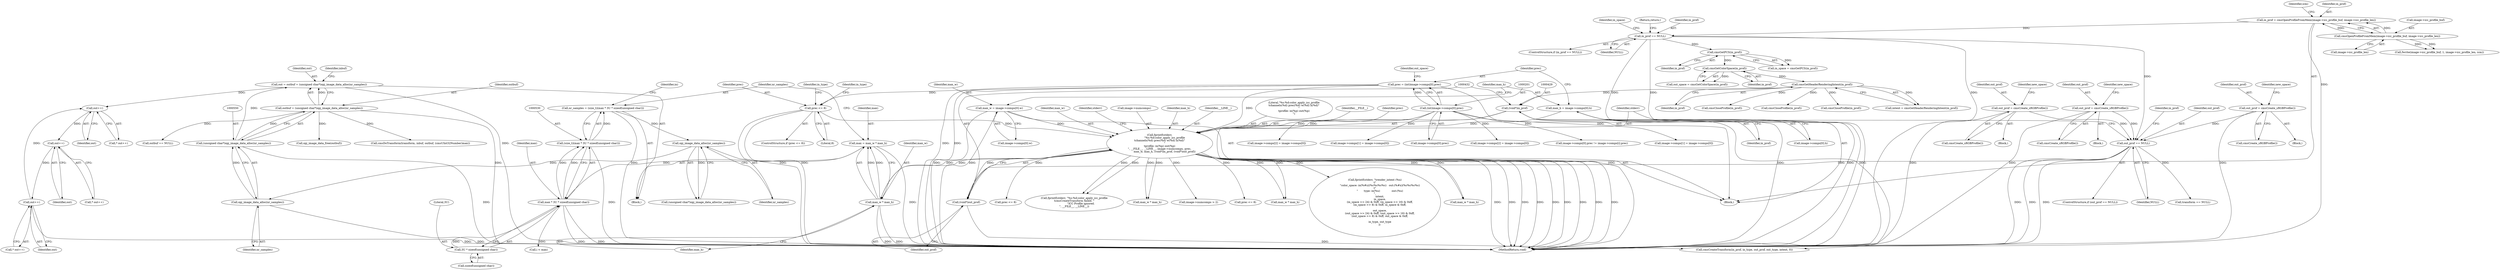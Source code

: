digraph "0_openjpeg_2e5ab1d9987831c981ff05862e8ccf1381ed58ea@pointer" {
"1000678" [label="(Call,out++)"];
"1000696" [label="(Call,out++)"];
"1000687" [label="(Call,out++)"];
"1000678" [label="(Call,out++)"];
"1000545" [label="(Call,out = outbuf = (unsigned char*)opj_image_data_alloc(nr_samples))"];
"1000547" [label="(Call,outbuf = (unsigned char*)opj_image_data_alloc(nr_samples))"];
"1000549" [label="(Call,(unsigned char*)opj_image_data_alloc(nr_samples))"];
"1000551" [label="(Call,opj_image_data_alloc(nr_samples))"];
"1000543" [label="(Call,opj_image_data_alloc(nr_samples))"];
"1000527" [label="(Call,nr_samples = (size_t)(max * 3U * sizeof(unsigned char)))"];
"1000529" [label="(Call,(size_t)(max * 3U * sizeof(unsigned char)))"];
"1000531" [label="(Call,max * 3U * sizeof(unsigned char))"];
"1000522" [label="(Call,max = max_w * max_h)"];
"1000524" [label="(Call,max_w * max_h)"];
"1000417" [label="(Call,fprintf(stderr,\n            \"%s:%d:color_apply_icc_profile\n\tchannels(%d) prec(%d) w(%d) h(%d)\"\n            \"\n\tprofile: in(%p) out(%p)\n\", __FILE__, __LINE__, image->numcomps, prec,\n            max_w, max_h, (void*)in_prof, (void*)out_prof))"];
"1000198" [label="(Call,prec = (int)image->comps[0].prec)"];
"1000200" [label="(Call,(int)image->comps[0].prec)"];
"1000320" [label="(Call,prec <= 8)"];
"1000180" [label="(Call,max_w = image->comps[0].w)"];
"1000189" [label="(Call,max_h = image->comps[0].h)"];
"1000428" [label="(Call,(void*)in_prof)"];
"1000178" [label="(Call,cmsGetHeaderRenderingIntent(in_prof))"];
"1000174" [label="(Call,cmsGetColorSpace(in_prof))"];
"1000170" [label="(Call,cmsGetPCS(in_prof))"];
"1000163" [label="(Call,in_prof == NULL)"];
"1000136" [label="(Call,in_prof = cmsOpenProfileFromMem(image->icc_profile_buf, image->icc_profile_len))"];
"1000138" [label="(Call,cmsOpenProfileFromMem(image->icc_profile_buf, image->icc_profile_len))"];
"1000431" [label="(Call,(void*)out_prof)"];
"1000410" [label="(Call,out_prof == NULL)"];
"1000338" [label="(Call,out_prof = cmsCreate_sRGBProfile())"];
"1000374" [label="(Call,out_prof = cmsCreate_sRGBProfile())"];
"1000356" [label="(Call,out_prof = cmsCreate_sRGBProfile())"];
"1000533" [label="(Call,3U * sizeof(unsigned char))"];
"1001321" [label="(Call,image->comps[2] = image->comps[0])"];
"1000175" [label="(Identifier,in_prof)"];
"1000180" [label="(Call,max_w = image->comps[0].w)"];
"1000507" [label="(Call,image->numcomps > 2)"];
"1000169" [label="(Identifier,in_space)"];
"1000419" [label="(Literal,\"%s:%d:color_apply_icc_profile\n\tchannels(%d) prec(%d) w(%d) h(%d)\"\n            \"\n\tprofile: in(%p) out(%p)\n\")"];
"1000191" [label="(Call,image->comps[0].h)"];
"1000704" [label="(Call,opj_image_data_free(outbuf))"];
"1000552" [label="(Identifier,nr_samples)"];
"1000190" [label="(Identifier,max_h)"];
"1000431" [label="(Call,(void*)out_prof)"];
"1000696" [label="(Call,out++)"];
"1000276" [label="(Call,image->comps[0].prec != image->comps[i].prec)"];
"1000213" [label="(Block,)"];
"1000374" [label="(Call,out_prof = cmsCreate_sRGBProfile())"];
"1000427" [label="(Identifier,max_h)"];
"1000532" [label="(Identifier,max)"];
"1000527" [label="(Call,nr_samples = (size_t)(max * 3U * sizeof(unsigned char)))"];
"1000514" [label="(Call,prec <= 8)"];
"1000414" [label="(Call,cmsCloseProfile(in_prof))"];
"1000415" [label="(Identifier,in_prof)"];
"1000697" [label="(Identifier,out)"];
"1000538" [label="(Identifier,in)"];
"1000376" [label="(Call,cmsCreate_sRGBProfile())"];
"1000421" [label="(Identifier,__LINE__)"];
"1000678" [label="(Call,out++)"];
"1000714" [label="(Call,max_w * max_h)"];
"1000531" [label="(Call,max * 3U * sizeof(unsigned char))"];
"1000357" [label="(Identifier,out_prof)"];
"1000418" [label="(Identifier,stderr)"];
"1000688" [label="(Identifier,out)"];
"1000325" [label="(Identifier,in_type)"];
"1000556" [label="(Identifier,inbuf)"];
"1000151" [label="(Call,fwrite(image->icc_profile_buf, 1, image->icc_profile_len, icm))"];
"1000410" [label="(Call,out_prof == NULL)"];
"1000543" [label="(Call,opj_image_data_alloc(nr_samples))"];
"1000545" [label="(Call,out = outbuf = (unsigned char*)opj_image_data_alloc(nr_samples))"];
"1000162" [label="(ControlStructure,if (in_prof == NULL))"];
"1000695" [label="(Call,* out++)"];
"1000333" [label="(Identifier,in_type)"];
"1000412" [label="(Identifier,NULL)"];
"1000548" [label="(Identifier,outbuf)"];
"1000181" [label="(Identifier,max_w)"];
"1000534" [label="(Literal,3U)"];
"1000360" [label="(Identifier,new_space)"];
"1000522" [label="(Call,max = max_w * max_h)"];
"1001487" [label="(MethodReturn,void)"];
"1000420" [label="(Identifier,__FILE__)"];
"1000136" [label="(Call,in_prof = cmsOpenProfileFromMem(image->icc_profile_buf, image->icc_profile_len))"];
"1000524" [label="(Call,max_w * max_h)"];
"1000430" [label="(Identifier,in_prof)"];
"1000358" [label="(Call,cmsCreate_sRGBProfile())"];
"1000340" [label="(Call,cmsCreate_sRGBProfile())"];
"1000165" [label="(Identifier,NULL)"];
"1000533" [label="(Call,3U * sizeof(unsigned char))"];
"1000198" [label="(Call,prec = (int)image->comps[0].prec)"];
"1000167" [label="(Return,return;)"];
"1000434" [label="(Call,fprintf(stderr, \"\trender_intent (%u)\n\t\"\n            \"color_space: in(%#x)(%c%c%c%c)   out:(%#x)(%c%c%c%c)\n\t\"\n            \"       type: in(%u)              out:(%u)\n\",\n            intent,\n            in_space,\n            (in_space >> 24) & 0xff, (in_space >> 16) & 0xff,\n            (in_space >> 8) & 0xff, in_space & 0xff,\n\n            out_space,\n            (out_space >> 24) & 0xff, (out_space >> 16) & 0xff,\n            (out_space >> 8) & 0xff, out_space & 0xff,\n\n            in_type, out_type\n           ))"];
"1001024" [label="(Call,image->comps[1] = image->comps[0])"];
"1000546" [label="(Identifier,out)"];
"1000168" [label="(Call,in_space = cmsGetPCS(in_prof))"];
"1000679" [label="(Identifier,out)"];
"1001035" [label="(Call,image->comps[2] = image->comps[0])"];
"1000164" [label="(Identifier,in_prof)"];
"1000172" [label="(Call,out_space = cmsGetColorSpace(in_prof))"];
"1000547" [label="(Call,outbuf = (unsigned char*)opj_image_data_alloc(nr_samples))"];
"1001196" [label="(Call,max_w * max_h)"];
"1000142" [label="(Call,image->icc_profile_len)"];
"1000425" [label="(Identifier,prec)"];
"1000406" [label="(Call,cmsCloseProfile(in_prof))"];
"1000910" [label="(Call,max_w * max_h)"];
"1000541" [label="(Call,(unsigned char*)opj_image_data_alloc(nr_samples))"];
"1000687" [label="(Call,out++)"];
"1000375" [label="(Identifier,out_prof)"];
"1000342" [label="(Identifier,new_space)"];
"1000480" [label="(Call,cmsCreateTransform(in_prof, in_type, out_prof, out_type, intent, 0))"];
"1000426" [label="(Identifier,max_w)"];
"1000492" [label="(Call,transform == NULL)"];
"1000526" [label="(Identifier,max_h)"];
"1001310" [label="(Call,image->comps[1] = image->comps[0])"];
"1000551" [label="(Call,opj_image_data_alloc(nr_samples))"];
"1000378" [label="(Identifier,new_space)"];
"1000411" [label="(Identifier,out_prof)"];
"1000433" [label="(Identifier,out_prof)"];
"1000349" [label="(Block,)"];
"1000182" [label="(Call,image->comps[0].w)"];
"1000189" [label="(Call,max_h = image->comps[0].h)"];
"1000594" [label="(Call,i < max)"];
"1000147" [label="(Identifier,icm)"];
"1000339" [label="(Identifier,out_prof)"];
"1000113" [label="(Block,)"];
"1000163" [label="(Call,in_prof == NULL)"];
"1000199" [label="(Identifier,prec)"];
"1000202" [label="(Call,image->comps[0].prec)"];
"1000544" [label="(Identifier,nr_samples)"];
"1000338" [label="(Call,out_prof = cmsCreate_sRGBProfile())"];
"1000686" [label="(Call,* out++)"];
"1000211" [label="(Identifier,out_space)"];
"1000356" [label="(Call,out_prof = cmsCreate_sRGBProfile())"];
"1000528" [label="(Identifier,nr_samples)"];
"1000322" [label="(Literal,8)"];
"1000321" [label="(Identifier,prec)"];
"1000899" [label="(Call,prec <= 8)"];
"1000529" [label="(Call,(size_t)(max * 3U * sizeof(unsigned char)))"];
"1000409" [label="(ControlStructure,if (out_prof == NULL))"];
"1000627" [label="(Call,cmsDoTransform(transform, inbuf, outbuf, (cmsUInt32Number)max))"];
"1000176" [label="(Call,intent = cmsGetHeaderRenderingIntent(in_prof))"];
"1000367" [label="(Block,)"];
"1000558" [label="(Call,outbuf == NULL)"];
"1000523" [label="(Identifier,max)"];
"1000549" [label="(Call,(unsigned char*)opj_image_data_alloc(nr_samples))"];
"1000139" [label="(Call,image->icc_profile_buf)"];
"1000428" [label="(Call,(void*)in_prof)"];
"1000517" [label="(Block,)"];
"1000417" [label="(Call,fprintf(stderr,\n            \"%s:%d:color_apply_icc_profile\n\tchannels(%d) prec(%d) w(%d) h(%d)\"\n            \"\n\tprofile: in(%p) out(%p)\n\", __FILE__, __LINE__, image->numcomps, prec,\n            max_w, max_h, (void*)in_prof, (void*)out_prof))"];
"1000319" [label="(ControlStructure,if (prec <= 8))"];
"1000174" [label="(Call,cmsGetColorSpace(in_prof))"];
"1000137" [label="(Identifier,in_prof)"];
"1000171" [label="(Identifier,in_prof)"];
"1000535" [label="(Call,sizeof(unsigned char))"];
"1000200" [label="(Call,(int)image->comps[0].prec)"];
"1000179" [label="(Identifier,in_prof)"];
"1000138" [label="(Call,cmsOpenProfileFromMem(image->icc_profile_buf, image->icc_profile_len))"];
"1000435" [label="(Identifier,stderr)"];
"1000677" [label="(Call,* out++)"];
"1000170" [label="(Call,cmsGetPCS(in_prof))"];
"1000178" [label="(Call,cmsGetHeaderRenderingIntent(in_prof))"];
"1000422" [label="(Call,image->numcomps)"];
"1000320" [label="(Call,prec <= 8)"];
"1000525" [label="(Identifier,max_w)"];
"1000316" [label="(Call,cmsCloseProfile(in_prof))"];
"1000496" [label="(Call,fprintf(stderr, \"%s:%d:color_apply_icc_profile\n\tcmsCreateTransform failed. \"\n                \"ICC Profile ignored.\n\", __FILE__, __LINE__))"];
"1000678" -> "1000677"  [label="AST: "];
"1000678" -> "1000679"  [label="CFG: "];
"1000679" -> "1000678"  [label="AST: "];
"1000677" -> "1000678"  [label="CFG: "];
"1000696" -> "1000678"  [label="DDG: "];
"1000545" -> "1000678"  [label="DDG: "];
"1000678" -> "1000687"  [label="DDG: "];
"1000696" -> "1000695"  [label="AST: "];
"1000696" -> "1000697"  [label="CFG: "];
"1000697" -> "1000696"  [label="AST: "];
"1000695" -> "1000696"  [label="CFG: "];
"1000696" -> "1001487"  [label="DDG: "];
"1000687" -> "1000696"  [label="DDG: "];
"1000687" -> "1000686"  [label="AST: "];
"1000687" -> "1000688"  [label="CFG: "];
"1000688" -> "1000687"  [label="AST: "];
"1000686" -> "1000687"  [label="CFG: "];
"1000545" -> "1000517"  [label="AST: "];
"1000545" -> "1000547"  [label="CFG: "];
"1000546" -> "1000545"  [label="AST: "];
"1000547" -> "1000545"  [label="AST: "];
"1000556" -> "1000545"  [label="CFG: "];
"1000545" -> "1001487"  [label="DDG: "];
"1000547" -> "1000545"  [label="DDG: "];
"1000549" -> "1000545"  [label="DDG: "];
"1000547" -> "1000549"  [label="CFG: "];
"1000548" -> "1000547"  [label="AST: "];
"1000549" -> "1000547"  [label="AST: "];
"1000547" -> "1001487"  [label="DDG: "];
"1000549" -> "1000547"  [label="DDG: "];
"1000547" -> "1000558"  [label="DDG: "];
"1000547" -> "1000627"  [label="DDG: "];
"1000547" -> "1000704"  [label="DDG: "];
"1000549" -> "1000551"  [label="CFG: "];
"1000550" -> "1000549"  [label="AST: "];
"1000551" -> "1000549"  [label="AST: "];
"1000549" -> "1001487"  [label="DDG: "];
"1000551" -> "1000549"  [label="DDG: "];
"1000551" -> "1000552"  [label="CFG: "];
"1000552" -> "1000551"  [label="AST: "];
"1000551" -> "1001487"  [label="DDG: "];
"1000543" -> "1000551"  [label="DDG: "];
"1000543" -> "1000541"  [label="AST: "];
"1000543" -> "1000544"  [label="CFG: "];
"1000544" -> "1000543"  [label="AST: "];
"1000541" -> "1000543"  [label="CFG: "];
"1000543" -> "1000541"  [label="DDG: "];
"1000527" -> "1000543"  [label="DDG: "];
"1000527" -> "1000517"  [label="AST: "];
"1000527" -> "1000529"  [label="CFG: "];
"1000528" -> "1000527"  [label="AST: "];
"1000529" -> "1000527"  [label="AST: "];
"1000538" -> "1000527"  [label="CFG: "];
"1000527" -> "1001487"  [label="DDG: "];
"1000529" -> "1000527"  [label="DDG: "];
"1000529" -> "1000531"  [label="CFG: "];
"1000530" -> "1000529"  [label="AST: "];
"1000531" -> "1000529"  [label="AST: "];
"1000529" -> "1001487"  [label="DDG: "];
"1000531" -> "1000529"  [label="DDG: "];
"1000531" -> "1000529"  [label="DDG: "];
"1000531" -> "1000533"  [label="CFG: "];
"1000532" -> "1000531"  [label="AST: "];
"1000533" -> "1000531"  [label="AST: "];
"1000531" -> "1001487"  [label="DDG: "];
"1000531" -> "1001487"  [label="DDG: "];
"1000522" -> "1000531"  [label="DDG: "];
"1000533" -> "1000531"  [label="DDG: "];
"1000531" -> "1000594"  [label="DDG: "];
"1000522" -> "1000517"  [label="AST: "];
"1000522" -> "1000524"  [label="CFG: "];
"1000523" -> "1000522"  [label="AST: "];
"1000524" -> "1000522"  [label="AST: "];
"1000528" -> "1000522"  [label="CFG: "];
"1000522" -> "1001487"  [label="DDG: "];
"1000524" -> "1000522"  [label="DDG: "];
"1000524" -> "1000522"  [label="DDG: "];
"1000524" -> "1000526"  [label="CFG: "];
"1000525" -> "1000524"  [label="AST: "];
"1000526" -> "1000524"  [label="AST: "];
"1000524" -> "1001487"  [label="DDG: "];
"1000524" -> "1001487"  [label="DDG: "];
"1000417" -> "1000524"  [label="DDG: "];
"1000417" -> "1000524"  [label="DDG: "];
"1000417" -> "1000113"  [label="AST: "];
"1000417" -> "1000431"  [label="CFG: "];
"1000418" -> "1000417"  [label="AST: "];
"1000419" -> "1000417"  [label="AST: "];
"1000420" -> "1000417"  [label="AST: "];
"1000421" -> "1000417"  [label="AST: "];
"1000422" -> "1000417"  [label="AST: "];
"1000425" -> "1000417"  [label="AST: "];
"1000426" -> "1000417"  [label="AST: "];
"1000427" -> "1000417"  [label="AST: "];
"1000428" -> "1000417"  [label="AST: "];
"1000431" -> "1000417"  [label="AST: "];
"1000435" -> "1000417"  [label="CFG: "];
"1000417" -> "1001487"  [label="DDG: "];
"1000417" -> "1001487"  [label="DDG: "];
"1000417" -> "1001487"  [label="DDG: "];
"1000417" -> "1001487"  [label="DDG: "];
"1000417" -> "1001487"  [label="DDG: "];
"1000417" -> "1001487"  [label="DDG: "];
"1000417" -> "1001487"  [label="DDG: "];
"1000417" -> "1001487"  [label="DDG: "];
"1000417" -> "1001487"  [label="DDG: "];
"1000198" -> "1000417"  [label="DDG: "];
"1000320" -> "1000417"  [label="DDG: "];
"1000180" -> "1000417"  [label="DDG: "];
"1000189" -> "1000417"  [label="DDG: "];
"1000428" -> "1000417"  [label="DDG: "];
"1000431" -> "1000417"  [label="DDG: "];
"1000417" -> "1000434"  [label="DDG: "];
"1000417" -> "1000496"  [label="DDG: "];
"1000417" -> "1000496"  [label="DDG: "];
"1000417" -> "1000507"  [label="DDG: "];
"1000417" -> "1000514"  [label="DDG: "];
"1000417" -> "1000714"  [label="DDG: "];
"1000417" -> "1000714"  [label="DDG: "];
"1000417" -> "1000899"  [label="DDG: "];
"1000417" -> "1000910"  [label="DDG: "];
"1000417" -> "1000910"  [label="DDG: "];
"1000417" -> "1001196"  [label="DDG: "];
"1000417" -> "1001196"  [label="DDG: "];
"1000198" -> "1000113"  [label="AST: "];
"1000198" -> "1000200"  [label="CFG: "];
"1000199" -> "1000198"  [label="AST: "];
"1000200" -> "1000198"  [label="AST: "];
"1000211" -> "1000198"  [label="CFG: "];
"1000198" -> "1001487"  [label="DDG: "];
"1000198" -> "1001487"  [label="DDG: "];
"1000200" -> "1000198"  [label="DDG: "];
"1000198" -> "1000320"  [label="DDG: "];
"1000200" -> "1000202"  [label="CFG: "];
"1000201" -> "1000200"  [label="AST: "];
"1000202" -> "1000200"  [label="AST: "];
"1000200" -> "1001487"  [label="DDG: "];
"1000200" -> "1000276"  [label="DDG: "];
"1000200" -> "1001024"  [label="DDG: "];
"1000200" -> "1001035"  [label="DDG: "];
"1000200" -> "1001310"  [label="DDG: "];
"1000200" -> "1001321"  [label="DDG: "];
"1000320" -> "1000319"  [label="AST: "];
"1000320" -> "1000322"  [label="CFG: "];
"1000321" -> "1000320"  [label="AST: "];
"1000322" -> "1000320"  [label="AST: "];
"1000325" -> "1000320"  [label="CFG: "];
"1000333" -> "1000320"  [label="CFG: "];
"1000320" -> "1001487"  [label="DDG: "];
"1000320" -> "1001487"  [label="DDG: "];
"1000180" -> "1000113"  [label="AST: "];
"1000180" -> "1000182"  [label="CFG: "];
"1000181" -> "1000180"  [label="AST: "];
"1000182" -> "1000180"  [label="AST: "];
"1000190" -> "1000180"  [label="CFG: "];
"1000180" -> "1001487"  [label="DDG: "];
"1000180" -> "1001487"  [label="DDG: "];
"1000189" -> "1000113"  [label="AST: "];
"1000189" -> "1000191"  [label="CFG: "];
"1000190" -> "1000189"  [label="AST: "];
"1000191" -> "1000189"  [label="AST: "];
"1000199" -> "1000189"  [label="CFG: "];
"1000189" -> "1001487"  [label="DDG: "];
"1000189" -> "1001487"  [label="DDG: "];
"1000428" -> "1000430"  [label="CFG: "];
"1000429" -> "1000428"  [label="AST: "];
"1000430" -> "1000428"  [label="AST: "];
"1000432" -> "1000428"  [label="CFG: "];
"1000178" -> "1000428"  [label="DDG: "];
"1000428" -> "1000480"  [label="DDG: "];
"1000178" -> "1000176"  [label="AST: "];
"1000178" -> "1000179"  [label="CFG: "];
"1000179" -> "1000178"  [label="AST: "];
"1000176" -> "1000178"  [label="CFG: "];
"1000178" -> "1000176"  [label="DDG: "];
"1000174" -> "1000178"  [label="DDG: "];
"1000178" -> "1000316"  [label="DDG: "];
"1000178" -> "1000406"  [label="DDG: "];
"1000178" -> "1000414"  [label="DDG: "];
"1000174" -> "1000172"  [label="AST: "];
"1000174" -> "1000175"  [label="CFG: "];
"1000175" -> "1000174"  [label="AST: "];
"1000172" -> "1000174"  [label="CFG: "];
"1000174" -> "1000172"  [label="DDG: "];
"1000170" -> "1000174"  [label="DDG: "];
"1000170" -> "1000168"  [label="AST: "];
"1000170" -> "1000171"  [label="CFG: "];
"1000171" -> "1000170"  [label="AST: "];
"1000168" -> "1000170"  [label="CFG: "];
"1000170" -> "1000168"  [label="DDG: "];
"1000163" -> "1000170"  [label="DDG: "];
"1000163" -> "1000162"  [label="AST: "];
"1000163" -> "1000165"  [label="CFG: "];
"1000164" -> "1000163"  [label="AST: "];
"1000165" -> "1000163"  [label="AST: "];
"1000167" -> "1000163"  [label="CFG: "];
"1000169" -> "1000163"  [label="CFG: "];
"1000163" -> "1001487"  [label="DDG: "];
"1000163" -> "1001487"  [label="DDG: "];
"1000163" -> "1001487"  [label="DDG: "];
"1000136" -> "1000163"  [label="DDG: "];
"1000163" -> "1000410"  [label="DDG: "];
"1000136" -> "1000113"  [label="AST: "];
"1000136" -> "1000138"  [label="CFG: "];
"1000137" -> "1000136"  [label="AST: "];
"1000138" -> "1000136"  [label="AST: "];
"1000147" -> "1000136"  [label="CFG: "];
"1000136" -> "1001487"  [label="DDG: "];
"1000138" -> "1000136"  [label="DDG: "];
"1000138" -> "1000136"  [label="DDG: "];
"1000138" -> "1000142"  [label="CFG: "];
"1000139" -> "1000138"  [label="AST: "];
"1000142" -> "1000138"  [label="AST: "];
"1000138" -> "1000151"  [label="DDG: "];
"1000138" -> "1000151"  [label="DDG: "];
"1000431" -> "1000433"  [label="CFG: "];
"1000432" -> "1000431"  [label="AST: "];
"1000433" -> "1000431"  [label="AST: "];
"1000410" -> "1000431"  [label="DDG: "];
"1000431" -> "1000480"  [label="DDG: "];
"1000410" -> "1000409"  [label="AST: "];
"1000410" -> "1000412"  [label="CFG: "];
"1000411" -> "1000410"  [label="AST: "];
"1000412" -> "1000410"  [label="AST: "];
"1000415" -> "1000410"  [label="CFG: "];
"1000418" -> "1000410"  [label="CFG: "];
"1000410" -> "1001487"  [label="DDG: "];
"1000410" -> "1001487"  [label="DDG: "];
"1000410" -> "1001487"  [label="DDG: "];
"1000338" -> "1000410"  [label="DDG: "];
"1000374" -> "1000410"  [label="DDG: "];
"1000356" -> "1000410"  [label="DDG: "];
"1000410" -> "1000492"  [label="DDG: "];
"1000338" -> "1000213"  [label="AST: "];
"1000338" -> "1000340"  [label="CFG: "];
"1000339" -> "1000338"  [label="AST: "];
"1000340" -> "1000338"  [label="AST: "];
"1000342" -> "1000338"  [label="CFG: "];
"1000338" -> "1001487"  [label="DDG: "];
"1000374" -> "1000367"  [label="AST: "];
"1000374" -> "1000376"  [label="CFG: "];
"1000375" -> "1000374"  [label="AST: "];
"1000376" -> "1000374"  [label="AST: "];
"1000378" -> "1000374"  [label="CFG: "];
"1000374" -> "1001487"  [label="DDG: "];
"1000356" -> "1000349"  [label="AST: "];
"1000356" -> "1000358"  [label="CFG: "];
"1000357" -> "1000356"  [label="AST: "];
"1000358" -> "1000356"  [label="AST: "];
"1000360" -> "1000356"  [label="CFG: "];
"1000356" -> "1001487"  [label="DDG: "];
"1000533" -> "1000535"  [label="CFG: "];
"1000534" -> "1000533"  [label="AST: "];
"1000535" -> "1000533"  [label="AST: "];
}
